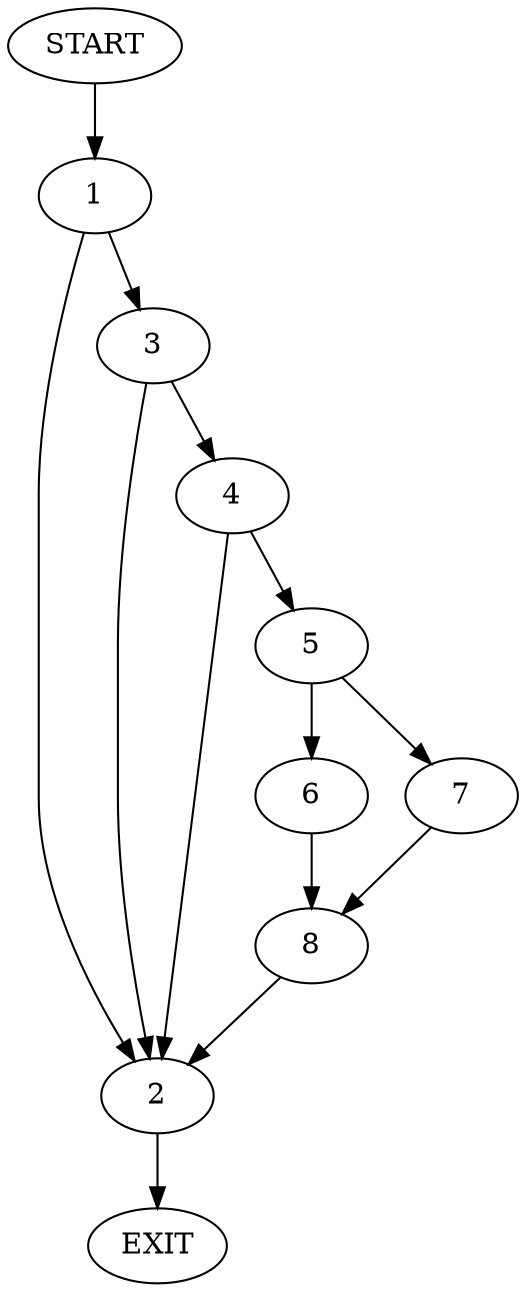 digraph {
0 [label="START"];
1;
2;
3;
4;
5;
6;
7;
8;
9 [label="EXIT"];
0 -> 1;
1 -> 2;
1 -> 3;
3 -> 2;
3 -> 4;
2 -> 9;
4 -> 5;
4 -> 2;
5 -> 6;
5 -> 7;
6 -> 8;
7 -> 8;
8 -> 2;
}